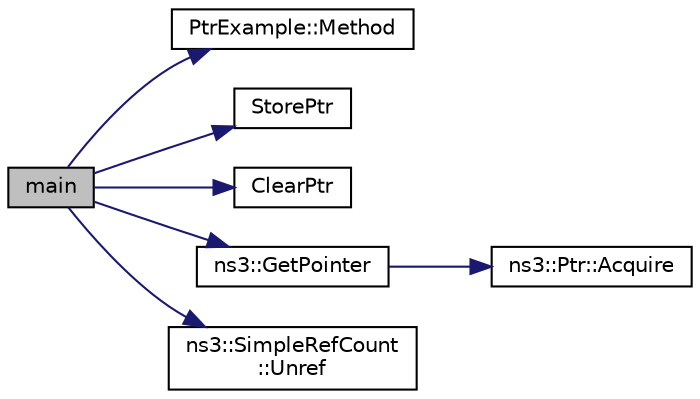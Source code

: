 digraph "main"
{
  edge [fontname="Helvetica",fontsize="10",labelfontname="Helvetica",labelfontsize="10"];
  node [fontname="Helvetica",fontsize="10",shape=record];
  rankdir="LR";
  Node1 [label="main",height=0.2,width=0.4,color="black", fillcolor="grey75", style="filled", fontcolor="black"];
  Node1 -> Node2 [color="midnightblue",fontsize="10",style="solid"];
  Node2 [label="PtrExample::Method",height=0.2,width=0.4,color="black", fillcolor="white", style="filled",URL="$d0/d5c/classPtrExample.html#adb474d25bb99de1bb8a0da53311db3d8"];
  Node1 -> Node3 [color="midnightblue",fontsize="10",style="solid"];
  Node3 [label="StorePtr",height=0.2,width=0.4,color="black", fillcolor="white", style="filled",URL="$d3/dad/main-ptr_8cc.html#a192be4f338c81bbf13abb66e0ba1db14"];
  Node1 -> Node4 [color="midnightblue",fontsize="10",style="solid"];
  Node4 [label="ClearPtr",height=0.2,width=0.4,color="black", fillcolor="white", style="filled",URL="$d3/dad/main-ptr_8cc.html#a6c8a7abd464ec1e718a0122299262f78"];
  Node1 -> Node5 [color="midnightblue",fontsize="10",style="solid"];
  Node5 [label="ns3::GetPointer",height=0.2,width=0.4,color="black", fillcolor="white", style="filled",URL="$d7/d2e/namespacens3.html#ab4e173cdfd43d17c1a40d5348510a670"];
  Node5 -> Node6 [color="midnightblue",fontsize="10",style="solid"];
  Node6 [label="ns3::Ptr::Acquire",height=0.2,width=0.4,color="black", fillcolor="white", style="filled",URL="$dc/d90/classns3_1_1Ptr.html#a9579b15e8c42dcdff5869d9d987562fb"];
  Node1 -> Node7 [color="midnightblue",fontsize="10",style="solid"];
  Node7 [label="ns3::SimpleRefCount\l::Unref",height=0.2,width=0.4,color="black", fillcolor="white", style="filled",URL="$da/da1/classns3_1_1SimpleRefCount.html#aeb8f59b2f744915a64a2271c9e4b5ec0"];
}
